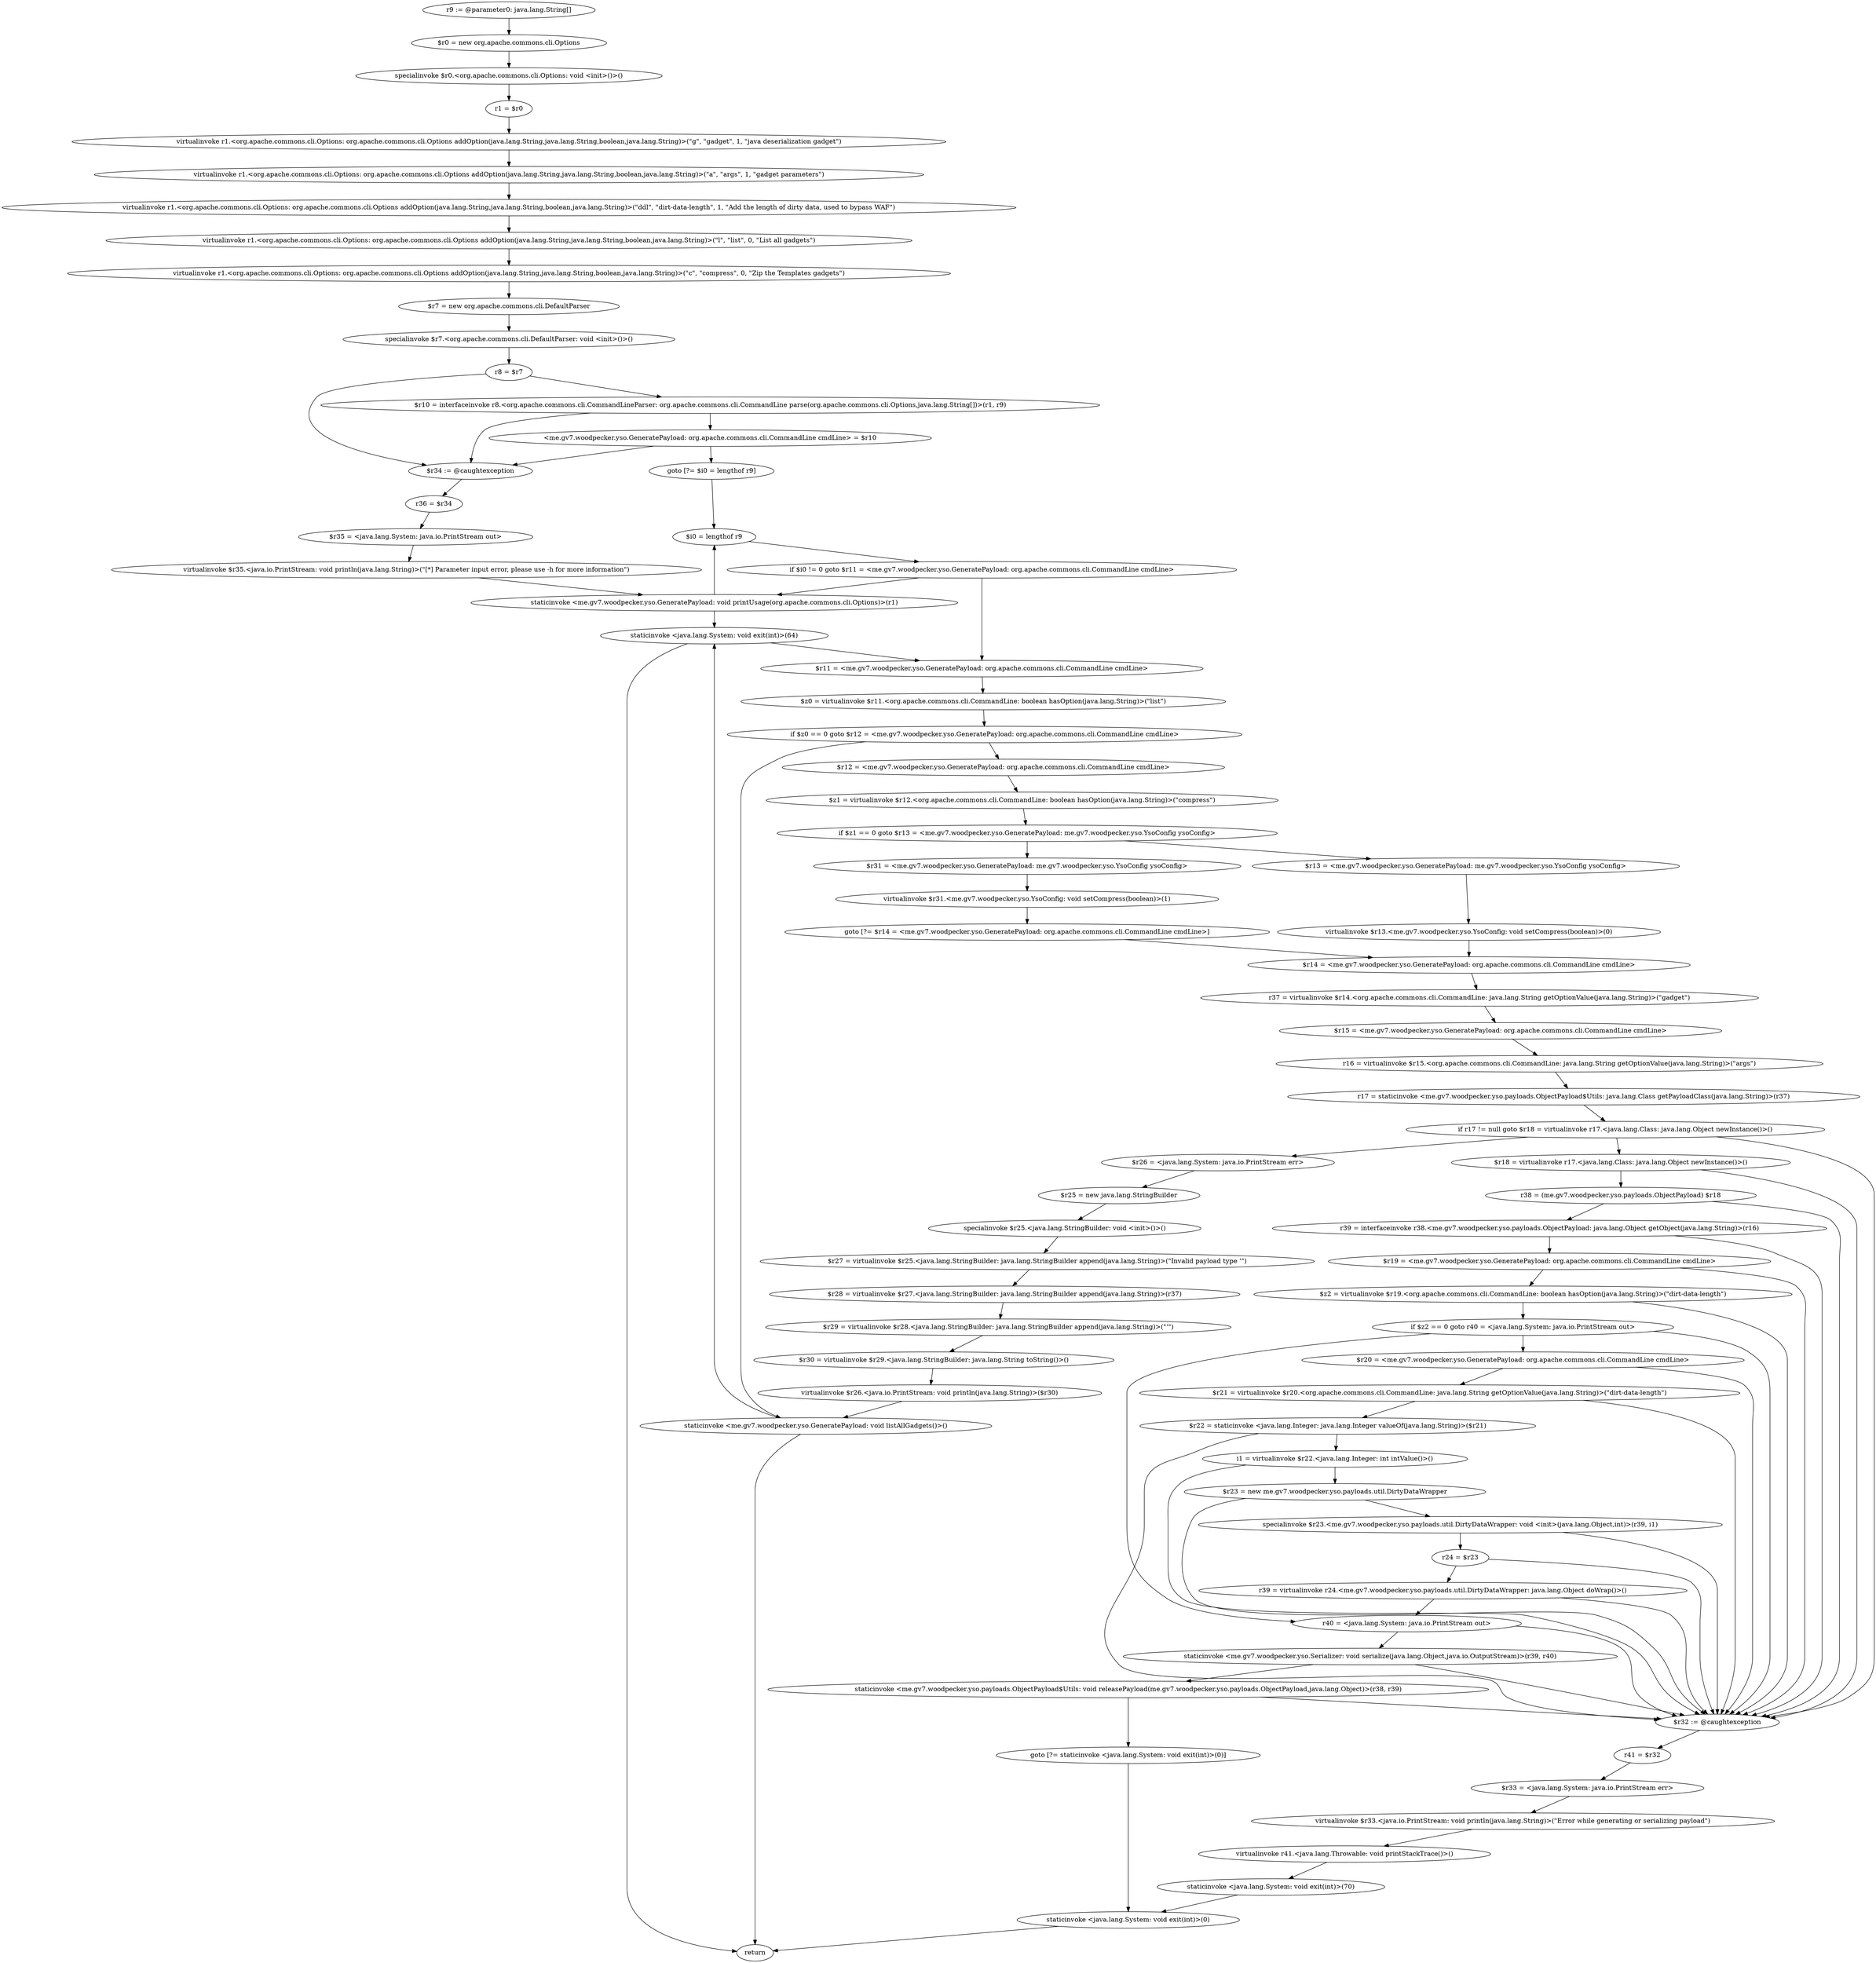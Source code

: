 digraph "unitGraph" {
    "r9 := @parameter0: java.lang.String[]"
    "$r0 = new org.apache.commons.cli.Options"
    "specialinvoke $r0.<org.apache.commons.cli.Options: void <init>()>()"
    "r1 = $r0"
    "virtualinvoke r1.<org.apache.commons.cli.Options: org.apache.commons.cli.Options addOption(java.lang.String,java.lang.String,boolean,java.lang.String)>(\"g\", \"gadget\", 1, \"java deserialization gadget\")"
    "virtualinvoke r1.<org.apache.commons.cli.Options: org.apache.commons.cli.Options addOption(java.lang.String,java.lang.String,boolean,java.lang.String)>(\"a\", \"args\", 1, \"gadget parameters\")"
    "virtualinvoke r1.<org.apache.commons.cli.Options: org.apache.commons.cli.Options addOption(java.lang.String,java.lang.String,boolean,java.lang.String)>(\"ddl\", \"dirt-data-length\", 1, \"Add the length of dirty data, used to bypass WAF\")"
    "virtualinvoke r1.<org.apache.commons.cli.Options: org.apache.commons.cli.Options addOption(java.lang.String,java.lang.String,boolean,java.lang.String)>(\"l\", \"list\", 0, \"List all gadgets\")"
    "virtualinvoke r1.<org.apache.commons.cli.Options: org.apache.commons.cli.Options addOption(java.lang.String,java.lang.String,boolean,java.lang.String)>(\"c\", \"compress\", 0, \"Zip the Templates gadgets\")"
    "$r7 = new org.apache.commons.cli.DefaultParser"
    "specialinvoke $r7.<org.apache.commons.cli.DefaultParser: void <init>()>()"
    "r8 = $r7"
    "$r10 = interfaceinvoke r8.<org.apache.commons.cli.CommandLineParser: org.apache.commons.cli.CommandLine parse(org.apache.commons.cli.Options,java.lang.String[])>(r1, r9)"
    "<me.gv7.woodpecker.yso.GeneratePayload: org.apache.commons.cli.CommandLine cmdLine> = $r10"
    "goto [?= $i0 = lengthof r9]"
    "$r34 := @caughtexception"
    "r36 = $r34"
    "$r35 = <java.lang.System: java.io.PrintStream out>"
    "virtualinvoke $r35.<java.io.PrintStream: void println(java.lang.String)>(\"[*] Parameter input error, please use -h for more information\")"
    "staticinvoke <me.gv7.woodpecker.yso.GeneratePayload: void printUsage(org.apache.commons.cli.Options)>(r1)"
    "$i0 = lengthof r9"
    "if $i0 != 0 goto $r11 = <me.gv7.woodpecker.yso.GeneratePayload: org.apache.commons.cli.CommandLine cmdLine>"
    "staticinvoke <java.lang.System: void exit(int)>(64)"
    "$r11 = <me.gv7.woodpecker.yso.GeneratePayload: org.apache.commons.cli.CommandLine cmdLine>"
    "$z0 = virtualinvoke $r11.<org.apache.commons.cli.CommandLine: boolean hasOption(java.lang.String)>(\"list\")"
    "if $z0 == 0 goto $r12 = <me.gv7.woodpecker.yso.GeneratePayload: org.apache.commons.cli.CommandLine cmdLine>"
    "staticinvoke <me.gv7.woodpecker.yso.GeneratePayload: void listAllGadgets()>()"
    "return"
    "$r12 = <me.gv7.woodpecker.yso.GeneratePayload: org.apache.commons.cli.CommandLine cmdLine>"
    "$z1 = virtualinvoke $r12.<org.apache.commons.cli.CommandLine: boolean hasOption(java.lang.String)>(\"compress\")"
    "if $z1 == 0 goto $r13 = <me.gv7.woodpecker.yso.GeneratePayload: me.gv7.woodpecker.yso.YsoConfig ysoConfig>"
    "$r31 = <me.gv7.woodpecker.yso.GeneratePayload: me.gv7.woodpecker.yso.YsoConfig ysoConfig>"
    "virtualinvoke $r31.<me.gv7.woodpecker.yso.YsoConfig: void setCompress(boolean)>(1)"
    "goto [?= $r14 = <me.gv7.woodpecker.yso.GeneratePayload: org.apache.commons.cli.CommandLine cmdLine>]"
    "$r13 = <me.gv7.woodpecker.yso.GeneratePayload: me.gv7.woodpecker.yso.YsoConfig ysoConfig>"
    "virtualinvoke $r13.<me.gv7.woodpecker.yso.YsoConfig: void setCompress(boolean)>(0)"
    "$r14 = <me.gv7.woodpecker.yso.GeneratePayload: org.apache.commons.cli.CommandLine cmdLine>"
    "r37 = virtualinvoke $r14.<org.apache.commons.cli.CommandLine: java.lang.String getOptionValue(java.lang.String)>(\"gadget\")"
    "$r15 = <me.gv7.woodpecker.yso.GeneratePayload: org.apache.commons.cli.CommandLine cmdLine>"
    "r16 = virtualinvoke $r15.<org.apache.commons.cli.CommandLine: java.lang.String getOptionValue(java.lang.String)>(\"args\")"
    "r17 = staticinvoke <me.gv7.woodpecker.yso.payloads.ObjectPayload$Utils: java.lang.Class getPayloadClass(java.lang.String)>(r37)"
    "if r17 != null goto $r18 = virtualinvoke r17.<java.lang.Class: java.lang.Object newInstance()>()"
    "$r26 = <java.lang.System: java.io.PrintStream err>"
    "$r25 = new java.lang.StringBuilder"
    "specialinvoke $r25.<java.lang.StringBuilder: void <init>()>()"
    "$r27 = virtualinvoke $r25.<java.lang.StringBuilder: java.lang.StringBuilder append(java.lang.String)>(\"Invalid payload type \'\")"
    "$r28 = virtualinvoke $r27.<java.lang.StringBuilder: java.lang.StringBuilder append(java.lang.String)>(r37)"
    "$r29 = virtualinvoke $r28.<java.lang.StringBuilder: java.lang.StringBuilder append(java.lang.String)>(\"\'\")"
    "$r30 = virtualinvoke $r29.<java.lang.StringBuilder: java.lang.String toString()>()"
    "virtualinvoke $r26.<java.io.PrintStream: void println(java.lang.String)>($r30)"
    "$r18 = virtualinvoke r17.<java.lang.Class: java.lang.Object newInstance()>()"
    "r38 = (me.gv7.woodpecker.yso.payloads.ObjectPayload) $r18"
    "r39 = interfaceinvoke r38.<me.gv7.woodpecker.yso.payloads.ObjectPayload: java.lang.Object getObject(java.lang.String)>(r16)"
    "$r19 = <me.gv7.woodpecker.yso.GeneratePayload: org.apache.commons.cli.CommandLine cmdLine>"
    "$z2 = virtualinvoke $r19.<org.apache.commons.cli.CommandLine: boolean hasOption(java.lang.String)>(\"dirt-data-length\")"
    "if $z2 == 0 goto r40 = <java.lang.System: java.io.PrintStream out>"
    "$r20 = <me.gv7.woodpecker.yso.GeneratePayload: org.apache.commons.cli.CommandLine cmdLine>"
    "$r21 = virtualinvoke $r20.<org.apache.commons.cli.CommandLine: java.lang.String getOptionValue(java.lang.String)>(\"dirt-data-length\")"
    "$r22 = staticinvoke <java.lang.Integer: java.lang.Integer valueOf(java.lang.String)>($r21)"
    "i1 = virtualinvoke $r22.<java.lang.Integer: int intValue()>()"
    "$r23 = new me.gv7.woodpecker.yso.payloads.util.DirtyDataWrapper"
    "specialinvoke $r23.<me.gv7.woodpecker.yso.payloads.util.DirtyDataWrapper: void <init>(java.lang.Object,int)>(r39, i1)"
    "r24 = $r23"
    "r39 = virtualinvoke r24.<me.gv7.woodpecker.yso.payloads.util.DirtyDataWrapper: java.lang.Object doWrap()>()"
    "r40 = <java.lang.System: java.io.PrintStream out>"
    "staticinvoke <me.gv7.woodpecker.yso.Serializer: void serialize(java.lang.Object,java.io.OutputStream)>(r39, r40)"
    "staticinvoke <me.gv7.woodpecker.yso.payloads.ObjectPayload$Utils: void releasePayload(me.gv7.woodpecker.yso.payloads.ObjectPayload,java.lang.Object)>(r38, r39)"
    "goto [?= staticinvoke <java.lang.System: void exit(int)>(0)]"
    "$r32 := @caughtexception"
    "r41 = $r32"
    "$r33 = <java.lang.System: java.io.PrintStream err>"
    "virtualinvoke $r33.<java.io.PrintStream: void println(java.lang.String)>(\"Error while generating or serializing payload\")"
    "virtualinvoke r41.<java.lang.Throwable: void printStackTrace()>()"
    "staticinvoke <java.lang.System: void exit(int)>(70)"
    "staticinvoke <java.lang.System: void exit(int)>(0)"
    "r9 := @parameter0: java.lang.String[]"->"$r0 = new org.apache.commons.cli.Options";
    "$r0 = new org.apache.commons.cli.Options"->"specialinvoke $r0.<org.apache.commons.cli.Options: void <init>()>()";
    "specialinvoke $r0.<org.apache.commons.cli.Options: void <init>()>()"->"r1 = $r0";
    "r1 = $r0"->"virtualinvoke r1.<org.apache.commons.cli.Options: org.apache.commons.cli.Options addOption(java.lang.String,java.lang.String,boolean,java.lang.String)>(\"g\", \"gadget\", 1, \"java deserialization gadget\")";
    "virtualinvoke r1.<org.apache.commons.cli.Options: org.apache.commons.cli.Options addOption(java.lang.String,java.lang.String,boolean,java.lang.String)>(\"g\", \"gadget\", 1, \"java deserialization gadget\")"->"virtualinvoke r1.<org.apache.commons.cli.Options: org.apache.commons.cli.Options addOption(java.lang.String,java.lang.String,boolean,java.lang.String)>(\"a\", \"args\", 1, \"gadget parameters\")";
    "virtualinvoke r1.<org.apache.commons.cli.Options: org.apache.commons.cli.Options addOption(java.lang.String,java.lang.String,boolean,java.lang.String)>(\"a\", \"args\", 1, \"gadget parameters\")"->"virtualinvoke r1.<org.apache.commons.cli.Options: org.apache.commons.cli.Options addOption(java.lang.String,java.lang.String,boolean,java.lang.String)>(\"ddl\", \"dirt-data-length\", 1, \"Add the length of dirty data, used to bypass WAF\")";
    "virtualinvoke r1.<org.apache.commons.cli.Options: org.apache.commons.cli.Options addOption(java.lang.String,java.lang.String,boolean,java.lang.String)>(\"ddl\", \"dirt-data-length\", 1, \"Add the length of dirty data, used to bypass WAF\")"->"virtualinvoke r1.<org.apache.commons.cli.Options: org.apache.commons.cli.Options addOption(java.lang.String,java.lang.String,boolean,java.lang.String)>(\"l\", \"list\", 0, \"List all gadgets\")";
    "virtualinvoke r1.<org.apache.commons.cli.Options: org.apache.commons.cli.Options addOption(java.lang.String,java.lang.String,boolean,java.lang.String)>(\"l\", \"list\", 0, \"List all gadgets\")"->"virtualinvoke r1.<org.apache.commons.cli.Options: org.apache.commons.cli.Options addOption(java.lang.String,java.lang.String,boolean,java.lang.String)>(\"c\", \"compress\", 0, \"Zip the Templates gadgets\")";
    "virtualinvoke r1.<org.apache.commons.cli.Options: org.apache.commons.cli.Options addOption(java.lang.String,java.lang.String,boolean,java.lang.String)>(\"c\", \"compress\", 0, \"Zip the Templates gadgets\")"->"$r7 = new org.apache.commons.cli.DefaultParser";
    "$r7 = new org.apache.commons.cli.DefaultParser"->"specialinvoke $r7.<org.apache.commons.cli.DefaultParser: void <init>()>()";
    "specialinvoke $r7.<org.apache.commons.cli.DefaultParser: void <init>()>()"->"r8 = $r7";
    "r8 = $r7"->"$r10 = interfaceinvoke r8.<org.apache.commons.cli.CommandLineParser: org.apache.commons.cli.CommandLine parse(org.apache.commons.cli.Options,java.lang.String[])>(r1, r9)";
    "r8 = $r7"->"$r34 := @caughtexception";
    "$r10 = interfaceinvoke r8.<org.apache.commons.cli.CommandLineParser: org.apache.commons.cli.CommandLine parse(org.apache.commons.cli.Options,java.lang.String[])>(r1, r9)"->"<me.gv7.woodpecker.yso.GeneratePayload: org.apache.commons.cli.CommandLine cmdLine> = $r10";
    "$r10 = interfaceinvoke r8.<org.apache.commons.cli.CommandLineParser: org.apache.commons.cli.CommandLine parse(org.apache.commons.cli.Options,java.lang.String[])>(r1, r9)"->"$r34 := @caughtexception";
    "<me.gv7.woodpecker.yso.GeneratePayload: org.apache.commons.cli.CommandLine cmdLine> = $r10"->"goto [?= $i0 = lengthof r9]";
    "<me.gv7.woodpecker.yso.GeneratePayload: org.apache.commons.cli.CommandLine cmdLine> = $r10"->"$r34 := @caughtexception";
    "goto [?= $i0 = lengthof r9]"->"$i0 = lengthof r9";
    "$r34 := @caughtexception"->"r36 = $r34";
    "r36 = $r34"->"$r35 = <java.lang.System: java.io.PrintStream out>";
    "$r35 = <java.lang.System: java.io.PrintStream out>"->"virtualinvoke $r35.<java.io.PrintStream: void println(java.lang.String)>(\"[*] Parameter input error, please use -h for more information\")";
    "virtualinvoke $r35.<java.io.PrintStream: void println(java.lang.String)>(\"[*] Parameter input error, please use -h for more information\")"->"staticinvoke <me.gv7.woodpecker.yso.GeneratePayload: void printUsage(org.apache.commons.cli.Options)>(r1)";
    "staticinvoke <me.gv7.woodpecker.yso.GeneratePayload: void printUsage(org.apache.commons.cli.Options)>(r1)"->"$i0 = lengthof r9";
    "$i0 = lengthof r9"->"if $i0 != 0 goto $r11 = <me.gv7.woodpecker.yso.GeneratePayload: org.apache.commons.cli.CommandLine cmdLine>";
    "if $i0 != 0 goto $r11 = <me.gv7.woodpecker.yso.GeneratePayload: org.apache.commons.cli.CommandLine cmdLine>"->"staticinvoke <me.gv7.woodpecker.yso.GeneratePayload: void printUsage(org.apache.commons.cli.Options)>(r1)";
    "if $i0 != 0 goto $r11 = <me.gv7.woodpecker.yso.GeneratePayload: org.apache.commons.cli.CommandLine cmdLine>"->"$r11 = <me.gv7.woodpecker.yso.GeneratePayload: org.apache.commons.cli.CommandLine cmdLine>";
    "staticinvoke <me.gv7.woodpecker.yso.GeneratePayload: void printUsage(org.apache.commons.cli.Options)>(r1)"->"staticinvoke <java.lang.System: void exit(int)>(64)";
    "staticinvoke <java.lang.System: void exit(int)>(64)"->"$r11 = <me.gv7.woodpecker.yso.GeneratePayload: org.apache.commons.cli.CommandLine cmdLine>";
    "$r11 = <me.gv7.woodpecker.yso.GeneratePayload: org.apache.commons.cli.CommandLine cmdLine>"->"$z0 = virtualinvoke $r11.<org.apache.commons.cli.CommandLine: boolean hasOption(java.lang.String)>(\"list\")";
    "$z0 = virtualinvoke $r11.<org.apache.commons.cli.CommandLine: boolean hasOption(java.lang.String)>(\"list\")"->"if $z0 == 0 goto $r12 = <me.gv7.woodpecker.yso.GeneratePayload: org.apache.commons.cli.CommandLine cmdLine>";
    "if $z0 == 0 goto $r12 = <me.gv7.woodpecker.yso.GeneratePayload: org.apache.commons.cli.CommandLine cmdLine>"->"staticinvoke <me.gv7.woodpecker.yso.GeneratePayload: void listAllGadgets()>()";
    "if $z0 == 0 goto $r12 = <me.gv7.woodpecker.yso.GeneratePayload: org.apache.commons.cli.CommandLine cmdLine>"->"$r12 = <me.gv7.woodpecker.yso.GeneratePayload: org.apache.commons.cli.CommandLine cmdLine>";
    "staticinvoke <me.gv7.woodpecker.yso.GeneratePayload: void listAllGadgets()>()"->"return";
    "$r12 = <me.gv7.woodpecker.yso.GeneratePayload: org.apache.commons.cli.CommandLine cmdLine>"->"$z1 = virtualinvoke $r12.<org.apache.commons.cli.CommandLine: boolean hasOption(java.lang.String)>(\"compress\")";
    "$z1 = virtualinvoke $r12.<org.apache.commons.cli.CommandLine: boolean hasOption(java.lang.String)>(\"compress\")"->"if $z1 == 0 goto $r13 = <me.gv7.woodpecker.yso.GeneratePayload: me.gv7.woodpecker.yso.YsoConfig ysoConfig>";
    "if $z1 == 0 goto $r13 = <me.gv7.woodpecker.yso.GeneratePayload: me.gv7.woodpecker.yso.YsoConfig ysoConfig>"->"$r31 = <me.gv7.woodpecker.yso.GeneratePayload: me.gv7.woodpecker.yso.YsoConfig ysoConfig>";
    "if $z1 == 0 goto $r13 = <me.gv7.woodpecker.yso.GeneratePayload: me.gv7.woodpecker.yso.YsoConfig ysoConfig>"->"$r13 = <me.gv7.woodpecker.yso.GeneratePayload: me.gv7.woodpecker.yso.YsoConfig ysoConfig>";
    "$r31 = <me.gv7.woodpecker.yso.GeneratePayload: me.gv7.woodpecker.yso.YsoConfig ysoConfig>"->"virtualinvoke $r31.<me.gv7.woodpecker.yso.YsoConfig: void setCompress(boolean)>(1)";
    "virtualinvoke $r31.<me.gv7.woodpecker.yso.YsoConfig: void setCompress(boolean)>(1)"->"goto [?= $r14 = <me.gv7.woodpecker.yso.GeneratePayload: org.apache.commons.cli.CommandLine cmdLine>]";
    "goto [?= $r14 = <me.gv7.woodpecker.yso.GeneratePayload: org.apache.commons.cli.CommandLine cmdLine>]"->"$r14 = <me.gv7.woodpecker.yso.GeneratePayload: org.apache.commons.cli.CommandLine cmdLine>";
    "$r13 = <me.gv7.woodpecker.yso.GeneratePayload: me.gv7.woodpecker.yso.YsoConfig ysoConfig>"->"virtualinvoke $r13.<me.gv7.woodpecker.yso.YsoConfig: void setCompress(boolean)>(0)";
    "virtualinvoke $r13.<me.gv7.woodpecker.yso.YsoConfig: void setCompress(boolean)>(0)"->"$r14 = <me.gv7.woodpecker.yso.GeneratePayload: org.apache.commons.cli.CommandLine cmdLine>";
    "$r14 = <me.gv7.woodpecker.yso.GeneratePayload: org.apache.commons.cli.CommandLine cmdLine>"->"r37 = virtualinvoke $r14.<org.apache.commons.cli.CommandLine: java.lang.String getOptionValue(java.lang.String)>(\"gadget\")";
    "r37 = virtualinvoke $r14.<org.apache.commons.cli.CommandLine: java.lang.String getOptionValue(java.lang.String)>(\"gadget\")"->"$r15 = <me.gv7.woodpecker.yso.GeneratePayload: org.apache.commons.cli.CommandLine cmdLine>";
    "$r15 = <me.gv7.woodpecker.yso.GeneratePayload: org.apache.commons.cli.CommandLine cmdLine>"->"r16 = virtualinvoke $r15.<org.apache.commons.cli.CommandLine: java.lang.String getOptionValue(java.lang.String)>(\"args\")";
    "r16 = virtualinvoke $r15.<org.apache.commons.cli.CommandLine: java.lang.String getOptionValue(java.lang.String)>(\"args\")"->"r17 = staticinvoke <me.gv7.woodpecker.yso.payloads.ObjectPayload$Utils: java.lang.Class getPayloadClass(java.lang.String)>(r37)";
    "r17 = staticinvoke <me.gv7.woodpecker.yso.payloads.ObjectPayload$Utils: java.lang.Class getPayloadClass(java.lang.String)>(r37)"->"if r17 != null goto $r18 = virtualinvoke r17.<java.lang.Class: java.lang.Object newInstance()>()";
    "if r17 != null goto $r18 = virtualinvoke r17.<java.lang.Class: java.lang.Object newInstance()>()"->"$r26 = <java.lang.System: java.io.PrintStream err>";
    "if r17 != null goto $r18 = virtualinvoke r17.<java.lang.Class: java.lang.Object newInstance()>()"->"$r18 = virtualinvoke r17.<java.lang.Class: java.lang.Object newInstance()>()";
    "if r17 != null goto $r18 = virtualinvoke r17.<java.lang.Class: java.lang.Object newInstance()>()"->"$r32 := @caughtexception";
    "$r26 = <java.lang.System: java.io.PrintStream err>"->"$r25 = new java.lang.StringBuilder";
    "$r25 = new java.lang.StringBuilder"->"specialinvoke $r25.<java.lang.StringBuilder: void <init>()>()";
    "specialinvoke $r25.<java.lang.StringBuilder: void <init>()>()"->"$r27 = virtualinvoke $r25.<java.lang.StringBuilder: java.lang.StringBuilder append(java.lang.String)>(\"Invalid payload type \'\")";
    "$r27 = virtualinvoke $r25.<java.lang.StringBuilder: java.lang.StringBuilder append(java.lang.String)>(\"Invalid payload type \'\")"->"$r28 = virtualinvoke $r27.<java.lang.StringBuilder: java.lang.StringBuilder append(java.lang.String)>(r37)";
    "$r28 = virtualinvoke $r27.<java.lang.StringBuilder: java.lang.StringBuilder append(java.lang.String)>(r37)"->"$r29 = virtualinvoke $r28.<java.lang.StringBuilder: java.lang.StringBuilder append(java.lang.String)>(\"\'\")";
    "$r29 = virtualinvoke $r28.<java.lang.StringBuilder: java.lang.StringBuilder append(java.lang.String)>(\"\'\")"->"$r30 = virtualinvoke $r29.<java.lang.StringBuilder: java.lang.String toString()>()";
    "$r30 = virtualinvoke $r29.<java.lang.StringBuilder: java.lang.String toString()>()"->"virtualinvoke $r26.<java.io.PrintStream: void println(java.lang.String)>($r30)";
    "virtualinvoke $r26.<java.io.PrintStream: void println(java.lang.String)>($r30)"->"staticinvoke <me.gv7.woodpecker.yso.GeneratePayload: void listAllGadgets()>()";
    "staticinvoke <me.gv7.woodpecker.yso.GeneratePayload: void listAllGadgets()>()"->"staticinvoke <java.lang.System: void exit(int)>(64)";
    "staticinvoke <java.lang.System: void exit(int)>(64)"->"return";
    "$r18 = virtualinvoke r17.<java.lang.Class: java.lang.Object newInstance()>()"->"r38 = (me.gv7.woodpecker.yso.payloads.ObjectPayload) $r18";
    "$r18 = virtualinvoke r17.<java.lang.Class: java.lang.Object newInstance()>()"->"$r32 := @caughtexception";
    "r38 = (me.gv7.woodpecker.yso.payloads.ObjectPayload) $r18"->"r39 = interfaceinvoke r38.<me.gv7.woodpecker.yso.payloads.ObjectPayload: java.lang.Object getObject(java.lang.String)>(r16)";
    "r38 = (me.gv7.woodpecker.yso.payloads.ObjectPayload) $r18"->"$r32 := @caughtexception";
    "r39 = interfaceinvoke r38.<me.gv7.woodpecker.yso.payloads.ObjectPayload: java.lang.Object getObject(java.lang.String)>(r16)"->"$r19 = <me.gv7.woodpecker.yso.GeneratePayload: org.apache.commons.cli.CommandLine cmdLine>";
    "r39 = interfaceinvoke r38.<me.gv7.woodpecker.yso.payloads.ObjectPayload: java.lang.Object getObject(java.lang.String)>(r16)"->"$r32 := @caughtexception";
    "$r19 = <me.gv7.woodpecker.yso.GeneratePayload: org.apache.commons.cli.CommandLine cmdLine>"->"$z2 = virtualinvoke $r19.<org.apache.commons.cli.CommandLine: boolean hasOption(java.lang.String)>(\"dirt-data-length\")";
    "$r19 = <me.gv7.woodpecker.yso.GeneratePayload: org.apache.commons.cli.CommandLine cmdLine>"->"$r32 := @caughtexception";
    "$z2 = virtualinvoke $r19.<org.apache.commons.cli.CommandLine: boolean hasOption(java.lang.String)>(\"dirt-data-length\")"->"if $z2 == 0 goto r40 = <java.lang.System: java.io.PrintStream out>";
    "$z2 = virtualinvoke $r19.<org.apache.commons.cli.CommandLine: boolean hasOption(java.lang.String)>(\"dirt-data-length\")"->"$r32 := @caughtexception";
    "if $z2 == 0 goto r40 = <java.lang.System: java.io.PrintStream out>"->"$r20 = <me.gv7.woodpecker.yso.GeneratePayload: org.apache.commons.cli.CommandLine cmdLine>";
    "if $z2 == 0 goto r40 = <java.lang.System: java.io.PrintStream out>"->"r40 = <java.lang.System: java.io.PrintStream out>";
    "if $z2 == 0 goto r40 = <java.lang.System: java.io.PrintStream out>"->"$r32 := @caughtexception";
    "$r20 = <me.gv7.woodpecker.yso.GeneratePayload: org.apache.commons.cli.CommandLine cmdLine>"->"$r21 = virtualinvoke $r20.<org.apache.commons.cli.CommandLine: java.lang.String getOptionValue(java.lang.String)>(\"dirt-data-length\")";
    "$r20 = <me.gv7.woodpecker.yso.GeneratePayload: org.apache.commons.cli.CommandLine cmdLine>"->"$r32 := @caughtexception";
    "$r21 = virtualinvoke $r20.<org.apache.commons.cli.CommandLine: java.lang.String getOptionValue(java.lang.String)>(\"dirt-data-length\")"->"$r22 = staticinvoke <java.lang.Integer: java.lang.Integer valueOf(java.lang.String)>($r21)";
    "$r21 = virtualinvoke $r20.<org.apache.commons.cli.CommandLine: java.lang.String getOptionValue(java.lang.String)>(\"dirt-data-length\")"->"$r32 := @caughtexception";
    "$r22 = staticinvoke <java.lang.Integer: java.lang.Integer valueOf(java.lang.String)>($r21)"->"i1 = virtualinvoke $r22.<java.lang.Integer: int intValue()>()";
    "$r22 = staticinvoke <java.lang.Integer: java.lang.Integer valueOf(java.lang.String)>($r21)"->"$r32 := @caughtexception";
    "i1 = virtualinvoke $r22.<java.lang.Integer: int intValue()>()"->"$r23 = new me.gv7.woodpecker.yso.payloads.util.DirtyDataWrapper";
    "i1 = virtualinvoke $r22.<java.lang.Integer: int intValue()>()"->"$r32 := @caughtexception";
    "$r23 = new me.gv7.woodpecker.yso.payloads.util.DirtyDataWrapper"->"specialinvoke $r23.<me.gv7.woodpecker.yso.payloads.util.DirtyDataWrapper: void <init>(java.lang.Object,int)>(r39, i1)";
    "$r23 = new me.gv7.woodpecker.yso.payloads.util.DirtyDataWrapper"->"$r32 := @caughtexception";
    "specialinvoke $r23.<me.gv7.woodpecker.yso.payloads.util.DirtyDataWrapper: void <init>(java.lang.Object,int)>(r39, i1)"->"r24 = $r23";
    "specialinvoke $r23.<me.gv7.woodpecker.yso.payloads.util.DirtyDataWrapper: void <init>(java.lang.Object,int)>(r39, i1)"->"$r32 := @caughtexception";
    "r24 = $r23"->"r39 = virtualinvoke r24.<me.gv7.woodpecker.yso.payloads.util.DirtyDataWrapper: java.lang.Object doWrap()>()";
    "r24 = $r23"->"$r32 := @caughtexception";
    "r39 = virtualinvoke r24.<me.gv7.woodpecker.yso.payloads.util.DirtyDataWrapper: java.lang.Object doWrap()>()"->"r40 = <java.lang.System: java.io.PrintStream out>";
    "r39 = virtualinvoke r24.<me.gv7.woodpecker.yso.payloads.util.DirtyDataWrapper: java.lang.Object doWrap()>()"->"$r32 := @caughtexception";
    "r40 = <java.lang.System: java.io.PrintStream out>"->"staticinvoke <me.gv7.woodpecker.yso.Serializer: void serialize(java.lang.Object,java.io.OutputStream)>(r39, r40)";
    "r40 = <java.lang.System: java.io.PrintStream out>"->"$r32 := @caughtexception";
    "staticinvoke <me.gv7.woodpecker.yso.Serializer: void serialize(java.lang.Object,java.io.OutputStream)>(r39, r40)"->"staticinvoke <me.gv7.woodpecker.yso.payloads.ObjectPayload$Utils: void releasePayload(me.gv7.woodpecker.yso.payloads.ObjectPayload,java.lang.Object)>(r38, r39)";
    "staticinvoke <me.gv7.woodpecker.yso.Serializer: void serialize(java.lang.Object,java.io.OutputStream)>(r39, r40)"->"$r32 := @caughtexception";
    "staticinvoke <me.gv7.woodpecker.yso.payloads.ObjectPayload$Utils: void releasePayload(me.gv7.woodpecker.yso.payloads.ObjectPayload,java.lang.Object)>(r38, r39)"->"goto [?= staticinvoke <java.lang.System: void exit(int)>(0)]";
    "staticinvoke <me.gv7.woodpecker.yso.payloads.ObjectPayload$Utils: void releasePayload(me.gv7.woodpecker.yso.payloads.ObjectPayload,java.lang.Object)>(r38, r39)"->"$r32 := @caughtexception";
    "goto [?= staticinvoke <java.lang.System: void exit(int)>(0)]"->"staticinvoke <java.lang.System: void exit(int)>(0)";
    "$r32 := @caughtexception"->"r41 = $r32";
    "r41 = $r32"->"$r33 = <java.lang.System: java.io.PrintStream err>";
    "$r33 = <java.lang.System: java.io.PrintStream err>"->"virtualinvoke $r33.<java.io.PrintStream: void println(java.lang.String)>(\"Error while generating or serializing payload\")";
    "virtualinvoke $r33.<java.io.PrintStream: void println(java.lang.String)>(\"Error while generating or serializing payload\")"->"virtualinvoke r41.<java.lang.Throwable: void printStackTrace()>()";
    "virtualinvoke r41.<java.lang.Throwable: void printStackTrace()>()"->"staticinvoke <java.lang.System: void exit(int)>(70)";
    "staticinvoke <java.lang.System: void exit(int)>(70)"->"staticinvoke <java.lang.System: void exit(int)>(0)";
    "staticinvoke <java.lang.System: void exit(int)>(0)"->"return";
}

